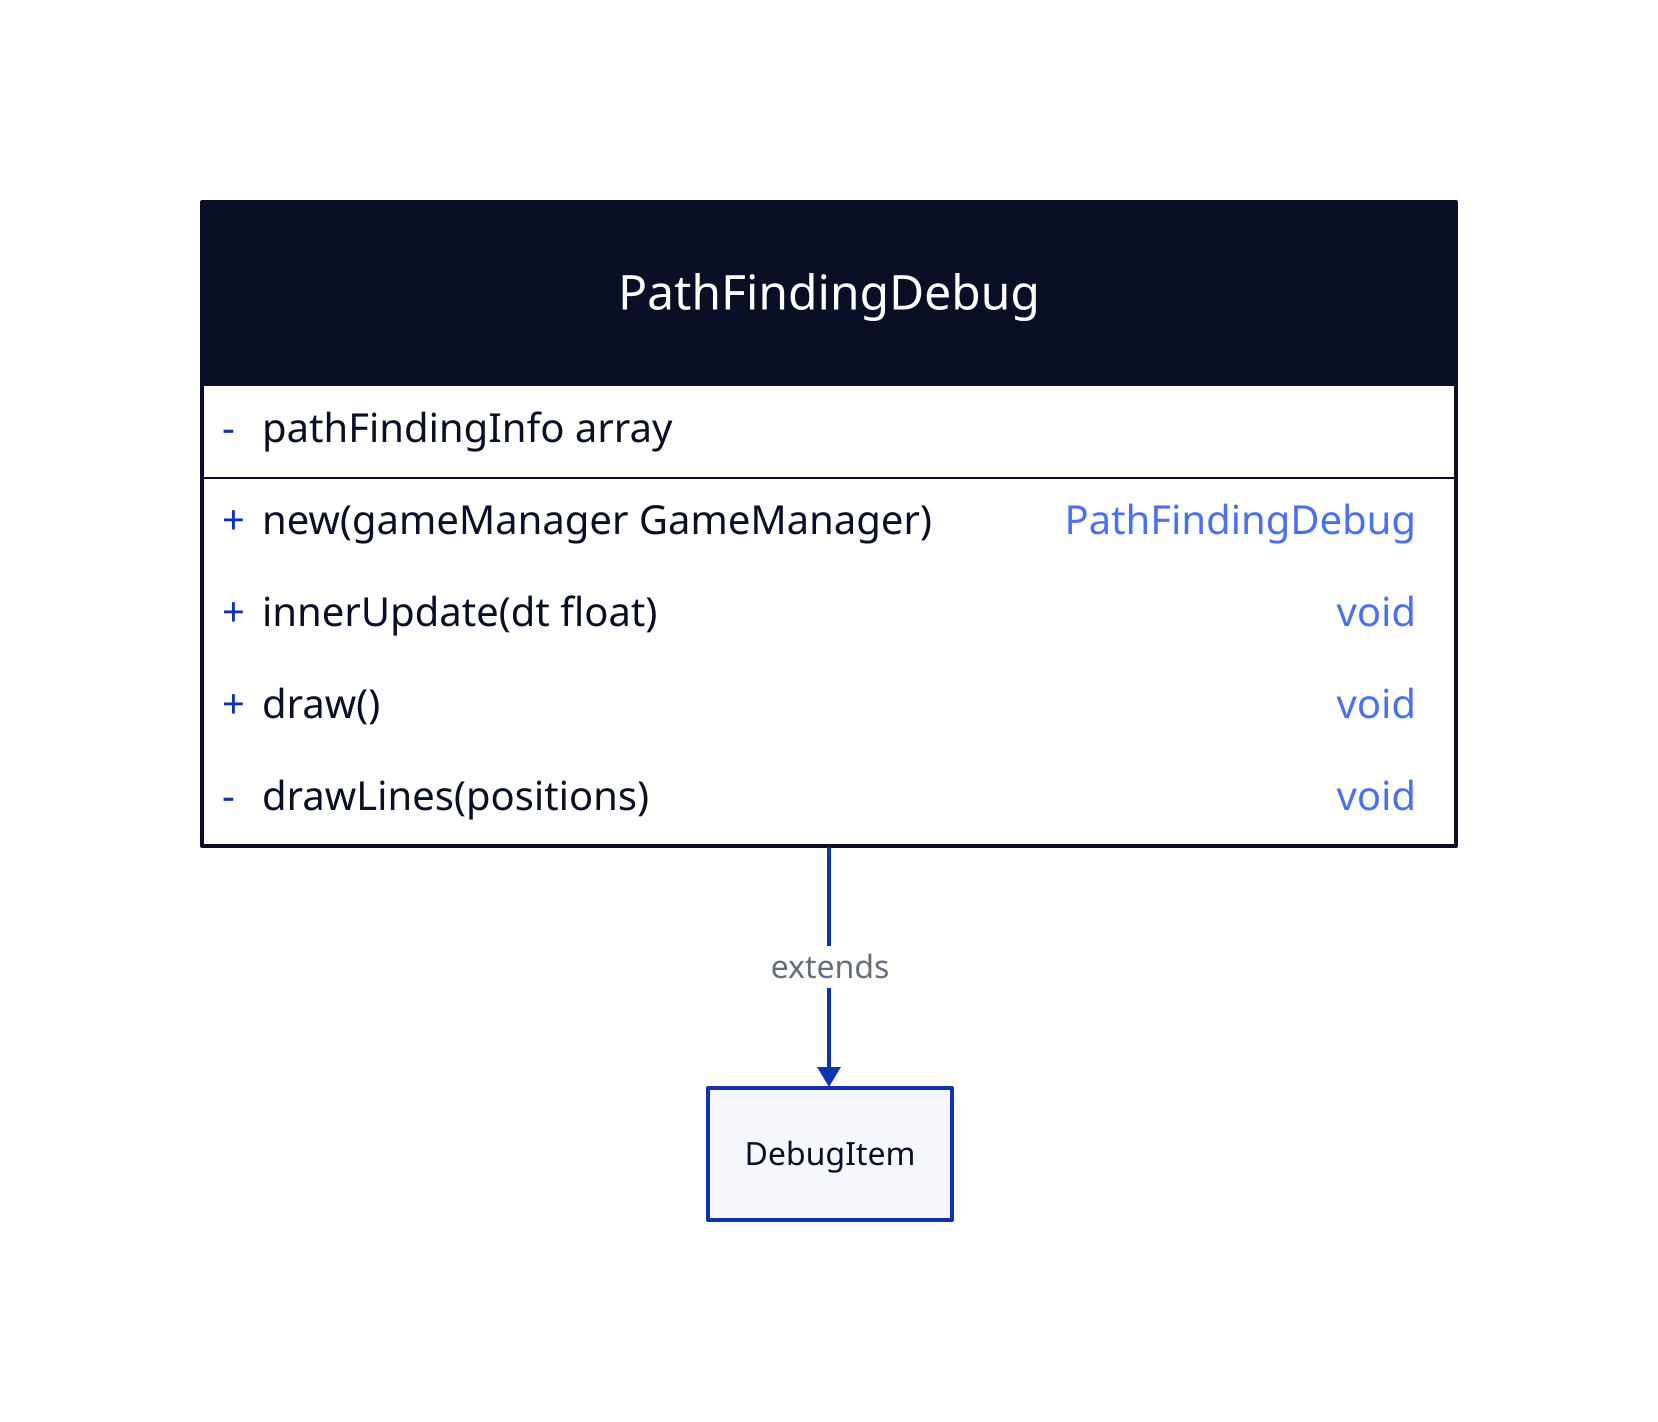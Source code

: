 PathFindingDebug: {
  shape: class

  +new(gameManager GameManager): PathFindingDebug
  -pathFindingInfo array

  +innerUpdate(dt float): void

  +draw(): void
  -drawLines(positions): void
}
PathFindingDebug -> DebugItem: extends
